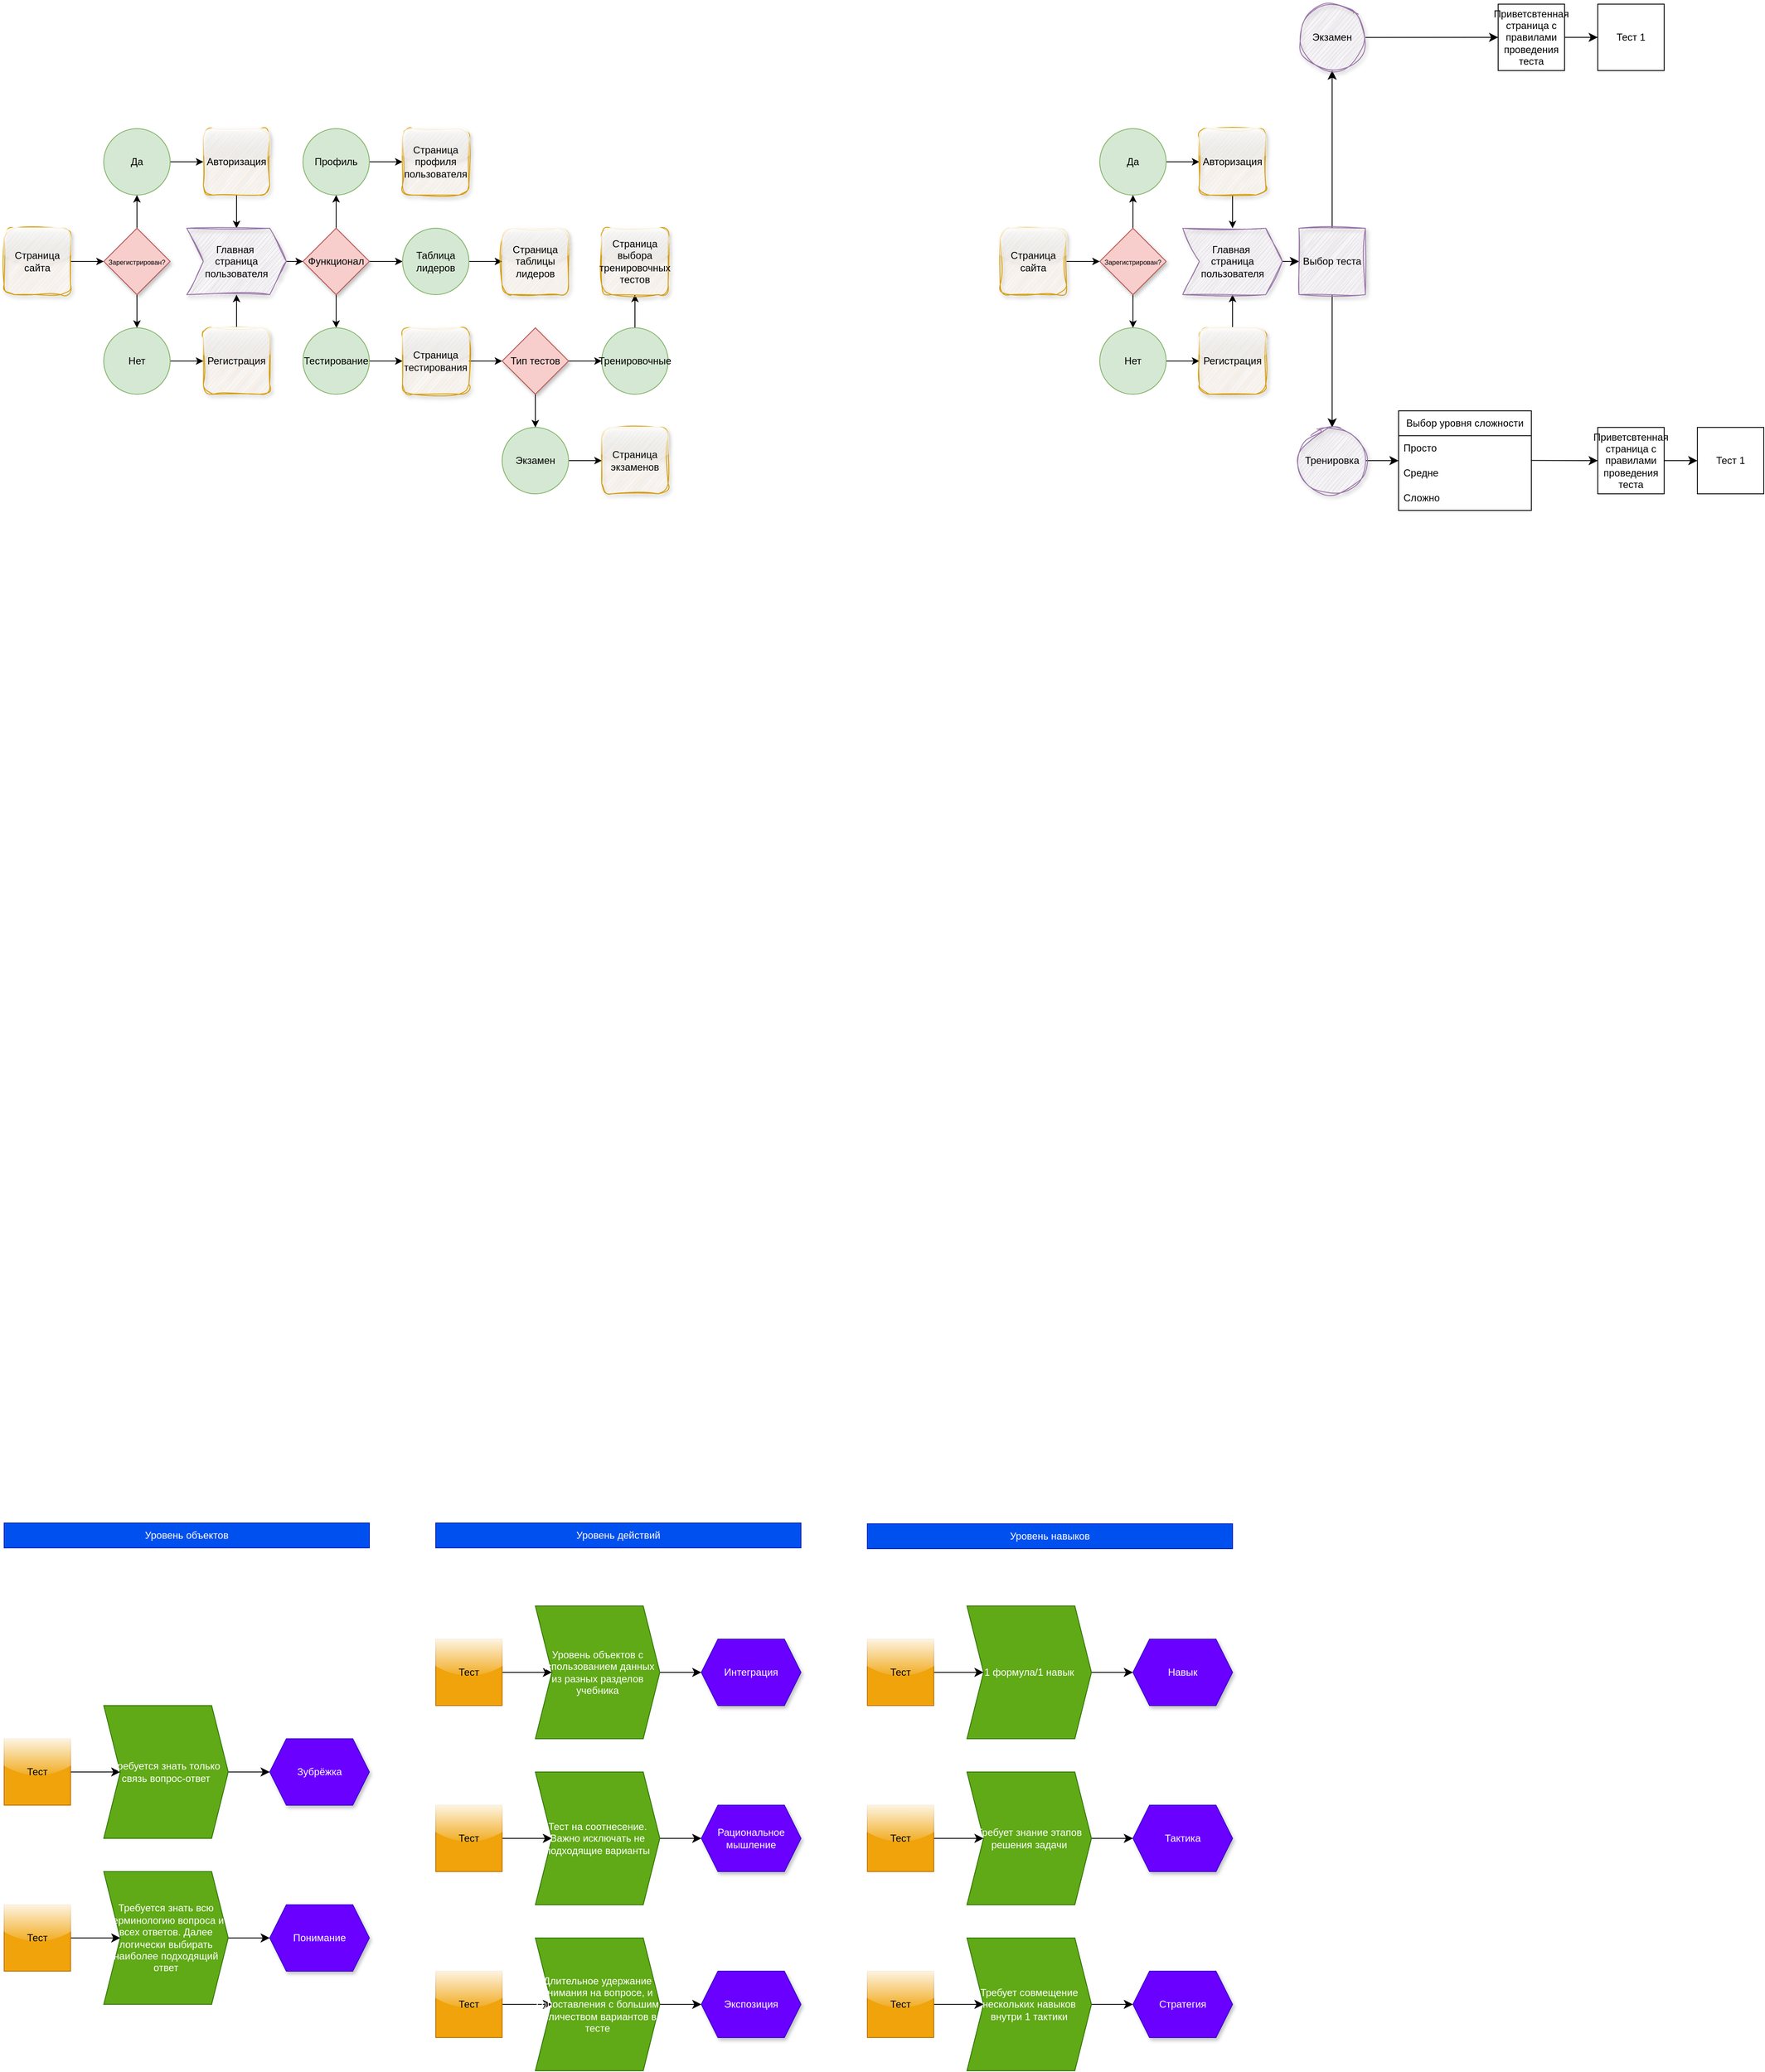 <mxfile version="26.0.10">
  <diagram name="Page-1" id="pyUK-wu1zoBjb0XIBbU0">
    <mxGraphModel dx="2330" dy="3117" grid="1" gridSize="10" guides="1" tooltips="1" connect="1" arrows="1" fold="1" page="1" pageScale="1" pageWidth="1169" pageHeight="827" math="0" shadow="0">
      <root>
        <mxCell id="0" />
        <mxCell id="1" parent="0" />
        <mxCell id="WwrMOiWACb1FL4NVmru--6" value="" style="edgeStyle=orthogonalEdgeStyle;rounded=0;orthogonalLoop=1;jettySize=auto;html=1;" parent="1" source="WwrMOiWACb1FL4NVmru--2" target="WwrMOiWACb1FL4NVmru--5" edge="1">
          <mxGeometry relative="1" as="geometry" />
        </mxCell>
        <mxCell id="WwrMOiWACb1FL4NVmru--2" value="&lt;font style=&quot;font-size: 12px;&quot;&gt;Страница сайта&lt;/font&gt;" style="rounded=1;whiteSpace=wrap;html=1;fillColor=#ffe6cc;strokeColor=#D79B00;sketch=1;curveFitting=1;jiggle=2;shadow=1;glass=1;" parent="1" vertex="1">
          <mxGeometry x="-1160" y="-1520" width="80" height="80" as="geometry" />
        </mxCell>
        <mxCell id="WwrMOiWACb1FL4NVmru--8" value="" style="edgeStyle=orthogonalEdgeStyle;rounded=0;orthogonalLoop=1;jettySize=auto;html=1;" parent="1" source="WwrMOiWACb1FL4NVmru--5" target="WwrMOiWACb1FL4NVmru--7" edge="1">
          <mxGeometry relative="1" as="geometry" />
        </mxCell>
        <mxCell id="WwrMOiWACb1FL4NVmru--10" value="" style="edgeStyle=orthogonalEdgeStyle;rounded=0;orthogonalLoop=1;jettySize=auto;html=1;" parent="1" source="WwrMOiWACb1FL4NVmru--5" target="WwrMOiWACb1FL4NVmru--9" edge="1">
          <mxGeometry relative="1" as="geometry" />
        </mxCell>
        <mxCell id="WwrMOiWACb1FL4NVmru--5" value="&lt;font style=&quot;font-size: 8px;&quot;&gt;Зарегистрирован?&lt;/font&gt;" style="rhombus;whiteSpace=wrap;html=1;fillColor=#f8cecc;strokeColor=#b85450;shadow=1;" parent="1" vertex="1">
          <mxGeometry x="-1040" y="-1520" width="80" height="80" as="geometry" />
        </mxCell>
        <mxCell id="WwrMOiWACb1FL4NVmru--12" value="" style="edgeStyle=orthogonalEdgeStyle;rounded=0;orthogonalLoop=1;jettySize=auto;html=1;" parent="1" source="WwrMOiWACb1FL4NVmru--7" target="WwrMOiWACb1FL4NVmru--11" edge="1">
          <mxGeometry relative="1" as="geometry" />
        </mxCell>
        <mxCell id="WwrMOiWACb1FL4NVmru--7" value="Да" style="ellipse;whiteSpace=wrap;html=1;fillColor=#d5e8d4;strokeColor=#82b366;shadow=0;" parent="1" vertex="1">
          <mxGeometry x="-1040" y="-1640" width="80" height="80" as="geometry" />
        </mxCell>
        <mxCell id="WwrMOiWACb1FL4NVmru--16" value="" style="edgeStyle=orthogonalEdgeStyle;rounded=0;orthogonalLoop=1;jettySize=auto;html=1;" parent="1" source="WwrMOiWACb1FL4NVmru--9" target="WwrMOiWACb1FL4NVmru--15" edge="1">
          <mxGeometry relative="1" as="geometry" />
        </mxCell>
        <mxCell id="WwrMOiWACb1FL4NVmru--9" value="Нет" style="ellipse;whiteSpace=wrap;html=1;fillColor=#d5e8d4;strokeColor=#82b366;shadow=0;" parent="1" vertex="1">
          <mxGeometry x="-1040" y="-1400" width="80" height="80" as="geometry" />
        </mxCell>
        <mxCell id="WwrMOiWACb1FL4NVmru--18" value="" style="edgeStyle=orthogonalEdgeStyle;rounded=0;orthogonalLoop=1;jettySize=auto;html=1;" parent="1" source="WwrMOiWACb1FL4NVmru--11" target="WwrMOiWACb1FL4NVmru--17" edge="1">
          <mxGeometry relative="1" as="geometry" />
        </mxCell>
        <mxCell id="WwrMOiWACb1FL4NVmru--11" value="Авторизация" style="whiteSpace=wrap;html=1;fillColor=#ffe6cc;strokeColor=#D79B00;sketch=1;curveFitting=1;jiggle=2;shadow=1;glass=1;rounded=1;" parent="1" vertex="1">
          <mxGeometry x="-920" y="-1640" width="80" height="80" as="geometry" />
        </mxCell>
        <mxCell id="WwrMOiWACb1FL4NVmru--19" value="" style="edgeStyle=orthogonalEdgeStyle;rounded=0;orthogonalLoop=1;jettySize=auto;html=1;" parent="1" source="WwrMOiWACb1FL4NVmru--15" target="WwrMOiWACb1FL4NVmru--17" edge="1">
          <mxGeometry relative="1" as="geometry" />
        </mxCell>
        <mxCell id="WwrMOiWACb1FL4NVmru--15" value="Регистрация" style="whiteSpace=wrap;html=1;fillColor=#ffe6cc;strokeColor=#D79B00;sketch=1;curveFitting=1;jiggle=2;shadow=1;glass=1;rounded=1;" parent="1" vertex="1">
          <mxGeometry x="-920" y="-1400" width="80" height="80" as="geometry" />
        </mxCell>
        <mxCell id="WwrMOiWACb1FL4NVmru--21" value="" style="edgeStyle=orthogonalEdgeStyle;rounded=0;orthogonalLoop=1;jettySize=auto;html=1;" parent="1" source="WwrMOiWACb1FL4NVmru--17" target="WwrMOiWACb1FL4NVmru--20" edge="1">
          <mxGeometry relative="1" as="geometry" />
        </mxCell>
        <mxCell id="WwrMOiWACb1FL4NVmru--17" value="Главная&amp;nbsp;&lt;div&gt;страница пользователя&lt;/div&gt;" style="shape=step;perimeter=stepPerimeter;whiteSpace=wrap;html=1;fixedSize=1;fillColor=#e1d5e7;strokeColor=#9673a6;sketch=1;curveFitting=1;jiggle=2;shadow=1;rounded=0;" parent="1" vertex="1">
          <mxGeometry x="-940" y="-1520" width="120" height="80" as="geometry" />
        </mxCell>
        <mxCell id="WwrMOiWACb1FL4NVmru--23" value="" style="edgeStyle=orthogonalEdgeStyle;rounded=0;orthogonalLoop=1;jettySize=auto;html=1;" parent="1" source="WwrMOiWACb1FL4NVmru--20" target="WwrMOiWACb1FL4NVmru--22" edge="1">
          <mxGeometry relative="1" as="geometry" />
        </mxCell>
        <mxCell id="WwrMOiWACb1FL4NVmru--25" value="" style="edgeStyle=orthogonalEdgeStyle;rounded=0;orthogonalLoop=1;jettySize=auto;html=1;" parent="1" source="WwrMOiWACb1FL4NVmru--20" target="WwrMOiWACb1FL4NVmru--24" edge="1">
          <mxGeometry relative="1" as="geometry" />
        </mxCell>
        <mxCell id="WwrMOiWACb1FL4NVmru--27" value="" style="edgeStyle=orthogonalEdgeStyle;rounded=0;orthogonalLoop=1;jettySize=auto;html=1;" parent="1" source="WwrMOiWACb1FL4NVmru--20" target="WwrMOiWACb1FL4NVmru--26" edge="1">
          <mxGeometry relative="1" as="geometry" />
        </mxCell>
        <mxCell id="WwrMOiWACb1FL4NVmru--20" value="Функционал" style="rhombus;whiteSpace=wrap;html=1;fillColor=#f8cecc;strokeColor=#b85450;shadow=1;" parent="1" vertex="1">
          <mxGeometry x="-800" y="-1520" width="80" height="80" as="geometry" />
        </mxCell>
        <mxCell id="WwrMOiWACb1FL4NVmru--29" value="" style="edgeStyle=orthogonalEdgeStyle;rounded=0;orthogonalLoop=1;jettySize=auto;html=1;" parent="1" source="WwrMOiWACb1FL4NVmru--22" target="WwrMOiWACb1FL4NVmru--28" edge="1">
          <mxGeometry relative="1" as="geometry" />
        </mxCell>
        <mxCell id="WwrMOiWACb1FL4NVmru--22" value="Профиль" style="ellipse;whiteSpace=wrap;html=1;fillColor=#d5e8d4;strokeColor=#82b366;shadow=0;" parent="1" vertex="1">
          <mxGeometry x="-800" y="-1640" width="80" height="80" as="geometry" />
        </mxCell>
        <mxCell id="WwrMOiWACb1FL4NVmru--31" value="" style="edgeStyle=orthogonalEdgeStyle;rounded=0;orthogonalLoop=1;jettySize=auto;html=1;" parent="1" source="WwrMOiWACb1FL4NVmru--24" target="WwrMOiWACb1FL4NVmru--30" edge="1">
          <mxGeometry relative="1" as="geometry" />
        </mxCell>
        <mxCell id="WwrMOiWACb1FL4NVmru--24" value="Таблица лидеров" style="ellipse;whiteSpace=wrap;html=1;fillColor=#d5e8d4;strokeColor=#82b366;shadow=0;" parent="1" vertex="1">
          <mxGeometry x="-680" y="-1520" width="80" height="80" as="geometry" />
        </mxCell>
        <mxCell id="WwrMOiWACb1FL4NVmru--35" value="" style="edgeStyle=orthogonalEdgeStyle;rounded=0;orthogonalLoop=1;jettySize=auto;html=1;" parent="1" source="WwrMOiWACb1FL4NVmru--26" target="WwrMOiWACb1FL4NVmru--34" edge="1">
          <mxGeometry relative="1" as="geometry" />
        </mxCell>
        <mxCell id="WwrMOiWACb1FL4NVmru--26" value="Тестирование" style="ellipse;whiteSpace=wrap;html=1;fillColor=#d5e8d4;strokeColor=#82b366;shadow=0;" parent="1" vertex="1">
          <mxGeometry x="-800" y="-1400" width="80" height="80" as="geometry" />
        </mxCell>
        <mxCell id="WwrMOiWACb1FL4NVmru--28" value="Страница профиля пользователя" style="whiteSpace=wrap;html=1;fillColor=#ffe6cc;strokeColor=#D79B00;sketch=1;curveFitting=1;jiggle=2;shadow=1;glass=1;rounded=1;" parent="1" vertex="1">
          <mxGeometry x="-680" y="-1640" width="80" height="80" as="geometry" />
        </mxCell>
        <mxCell id="WwrMOiWACb1FL4NVmru--30" value="Страница таблицы лидеров" style="whiteSpace=wrap;html=1;fillColor=#ffe6cc;strokeColor=#D79B00;sketch=1;curveFitting=1;jiggle=2;shadow=1;glass=1;rounded=1;" parent="1" vertex="1">
          <mxGeometry x="-560" y="-1520" width="80" height="80" as="geometry" />
        </mxCell>
        <mxCell id="WwrMOiWACb1FL4NVmru--37" value="" style="edgeStyle=orthogonalEdgeStyle;rounded=0;orthogonalLoop=1;jettySize=auto;html=1;" parent="1" source="WwrMOiWACb1FL4NVmru--34" target="WwrMOiWACb1FL4NVmru--36" edge="1">
          <mxGeometry relative="1" as="geometry" />
        </mxCell>
        <mxCell id="WwrMOiWACb1FL4NVmru--34" value="Страница тестирования" style="whiteSpace=wrap;html=1;fillColor=#ffe6cc;strokeColor=#D79B00;sketch=1;curveFitting=1;jiggle=2;shadow=1;glass=1;rounded=1;" parent="1" vertex="1">
          <mxGeometry x="-680" y="-1400" width="80" height="80" as="geometry" />
        </mxCell>
        <mxCell id="WwrMOiWACb1FL4NVmru--39" value="" style="edgeStyle=orthogonalEdgeStyle;rounded=0;orthogonalLoop=1;jettySize=auto;html=1;" parent="1" source="WwrMOiWACb1FL4NVmru--36" target="WwrMOiWACb1FL4NVmru--38" edge="1">
          <mxGeometry relative="1" as="geometry" />
        </mxCell>
        <mxCell id="WwrMOiWACb1FL4NVmru--44" value="" style="edgeStyle=orthogonalEdgeStyle;rounded=0;orthogonalLoop=1;jettySize=auto;html=1;" parent="1" source="WwrMOiWACb1FL4NVmru--36" target="WwrMOiWACb1FL4NVmru--43" edge="1">
          <mxGeometry relative="1" as="geometry" />
        </mxCell>
        <mxCell id="WwrMOiWACb1FL4NVmru--36" value="&lt;font style=&quot;font-size: 12px;&quot;&gt;Тип тестов&lt;/font&gt;" style="rhombus;whiteSpace=wrap;html=1;fillColor=#f8cecc;strokeColor=#b85450;shadow=1;" parent="1" vertex="1">
          <mxGeometry x="-560" y="-1400" width="80" height="80" as="geometry" />
        </mxCell>
        <mxCell id="WwrMOiWACb1FL4NVmru--41" value="" style="edgeStyle=orthogonalEdgeStyle;rounded=0;orthogonalLoop=1;jettySize=auto;html=1;" parent="1" source="WwrMOiWACb1FL4NVmru--38" target="WwrMOiWACb1FL4NVmru--40" edge="1">
          <mxGeometry relative="1" as="geometry" />
        </mxCell>
        <mxCell id="WwrMOiWACb1FL4NVmru--38" value="Тренировочные" style="ellipse;whiteSpace=wrap;html=1;fillColor=#d5e8d4;strokeColor=#82b366;shadow=0;" parent="1" vertex="1">
          <mxGeometry x="-440" y="-1400" width="80" height="80" as="geometry" />
        </mxCell>
        <mxCell id="WwrMOiWACb1FL4NVmru--40" value="Страница выбора тренировочных тестов" style="whiteSpace=wrap;html=1;fillColor=#ffe6cc;strokeColor=#D79B00;sketch=1;curveFitting=1;jiggle=2;shadow=1;glass=1;rounded=1;" parent="1" vertex="1">
          <mxGeometry x="-440" y="-1520" width="80" height="80" as="geometry" />
        </mxCell>
        <mxCell id="WwrMOiWACb1FL4NVmru--46" value="" style="edgeStyle=orthogonalEdgeStyle;rounded=0;orthogonalLoop=1;jettySize=auto;html=1;" parent="1" source="WwrMOiWACb1FL4NVmru--43" target="WwrMOiWACb1FL4NVmru--45" edge="1">
          <mxGeometry relative="1" as="geometry" />
        </mxCell>
        <mxCell id="WwrMOiWACb1FL4NVmru--43" value="Экзамен" style="ellipse;whiteSpace=wrap;html=1;fillColor=#d5e8d4;strokeColor=#82b366;shadow=0;" parent="1" vertex="1">
          <mxGeometry x="-560" y="-1280" width="80" height="80" as="geometry" />
        </mxCell>
        <mxCell id="WwrMOiWACb1FL4NVmru--45" value="Страница экзаменов" style="whiteSpace=wrap;html=1;fillColor=#ffe6cc;strokeColor=#D79B00;sketch=1;curveFitting=1;jiggle=2;shadow=1;glass=1;rounded=1;" parent="1" vertex="1">
          <mxGeometry x="-440" y="-1280" width="80" height="80" as="geometry" />
        </mxCell>
        <mxCell id="ICKxV7qzjm9D82cvIUiI-3" value="" style="edgeStyle=none;curved=1;rounded=0;orthogonalLoop=1;jettySize=auto;html=1;fontSize=12;startSize=8;endSize=8;" edge="1" parent="1" source="ICKxV7qzjm9D82cvIUiI-1" target="ICKxV7qzjm9D82cvIUiI-2">
          <mxGeometry relative="1" as="geometry" />
        </mxCell>
        <mxCell id="ICKxV7qzjm9D82cvIUiI-1" value="Тест" style="whiteSpace=wrap;html=1;aspect=fixed;fillColor=#f0a30a;fontColor=#000000;strokeColor=#BD7000;glass=1;" vertex="1" parent="1">
          <mxGeometry x="-1160" y="300" width="80" height="80" as="geometry" />
        </mxCell>
        <mxCell id="ICKxV7qzjm9D82cvIUiI-5" value="" style="edgeStyle=none;curved=1;rounded=0;orthogonalLoop=1;jettySize=auto;html=1;fontSize=12;startSize=8;endSize=8;" edge="1" parent="1" source="ICKxV7qzjm9D82cvIUiI-2" target="ICKxV7qzjm9D82cvIUiI-4">
          <mxGeometry relative="1" as="geometry" />
        </mxCell>
        <mxCell id="ICKxV7qzjm9D82cvIUiI-2" value="Требуется знать только связь вопрос-ответ" style="shape=step;perimeter=stepPerimeter;whiteSpace=wrap;html=1;fixedSize=1;fillColor=#60a917;fontColor=#ffffff;strokeColor=#2D7600;" vertex="1" parent="1">
          <mxGeometry x="-1040" y="260" width="150" height="160" as="geometry" />
        </mxCell>
        <mxCell id="ICKxV7qzjm9D82cvIUiI-4" value="Зубрёжка" style="shape=hexagon;perimeter=hexagonPerimeter2;whiteSpace=wrap;html=1;fixedSize=1;fillColor=#6a00ff;fontColor=#ffffff;strokeColor=#3700CC;shadow=1;" vertex="1" parent="1">
          <mxGeometry x="-840" y="300" width="120" height="80" as="geometry" />
        </mxCell>
        <mxCell id="ICKxV7qzjm9D82cvIUiI-6" value="" style="edgeStyle=none;curved=1;rounded=0;orthogonalLoop=1;jettySize=auto;html=1;fontSize=12;startSize=8;endSize=8;" edge="1" parent="1" source="ICKxV7qzjm9D82cvIUiI-7" target="ICKxV7qzjm9D82cvIUiI-9">
          <mxGeometry relative="1" as="geometry" />
        </mxCell>
        <mxCell id="ICKxV7qzjm9D82cvIUiI-7" value="Тест" style="whiteSpace=wrap;html=1;aspect=fixed;fillColor=#f0a30a;fontColor=#000000;strokeColor=#BD7000;glass=1;" vertex="1" parent="1">
          <mxGeometry x="-1160" y="500" width="80" height="80" as="geometry" />
        </mxCell>
        <mxCell id="ICKxV7qzjm9D82cvIUiI-8" value="" style="edgeStyle=none;curved=1;rounded=0;orthogonalLoop=1;jettySize=auto;html=1;fontSize=12;startSize=8;endSize=8;" edge="1" parent="1" source="ICKxV7qzjm9D82cvIUiI-9" target="ICKxV7qzjm9D82cvIUiI-10">
          <mxGeometry relative="1" as="geometry" />
        </mxCell>
        <mxCell id="ICKxV7qzjm9D82cvIUiI-9" value="Требуется знать всю терминологию вопроса и всех ответов. Далее логически выбирать наиболее подходящий ответ" style="shape=step;perimeter=stepPerimeter;whiteSpace=wrap;html=1;fixedSize=1;fillColor=#60a917;fontColor=#ffffff;strokeColor=#2D7600;" vertex="1" parent="1">
          <mxGeometry x="-1040" y="460" width="150" height="160" as="geometry" />
        </mxCell>
        <mxCell id="ICKxV7qzjm9D82cvIUiI-10" value="Понимание" style="shape=hexagon;perimeter=hexagonPerimeter2;whiteSpace=wrap;html=1;fixedSize=1;fillColor=#6a00ff;fontColor=#ffffff;strokeColor=#3700CC;shadow=1;" vertex="1" parent="1">
          <mxGeometry x="-840" y="500" width="120" height="80" as="geometry" />
        </mxCell>
        <mxCell id="ICKxV7qzjm9D82cvIUiI-11" value="" style="edgeStyle=none;curved=1;rounded=0;orthogonalLoop=1;jettySize=auto;html=1;fontSize=12;startSize=8;endSize=8;" edge="1" parent="1" source="ICKxV7qzjm9D82cvIUiI-12" target="ICKxV7qzjm9D82cvIUiI-14">
          <mxGeometry relative="1" as="geometry" />
        </mxCell>
        <mxCell id="ICKxV7qzjm9D82cvIUiI-12" value="Тест" style="whiteSpace=wrap;html=1;aspect=fixed;fillColor=#f0a30a;fontColor=#000000;strokeColor=#BD7000;glass=1;" vertex="1" parent="1">
          <mxGeometry x="-640" y="180" width="80" height="80" as="geometry" />
        </mxCell>
        <mxCell id="ICKxV7qzjm9D82cvIUiI-13" value="" style="edgeStyle=none;curved=1;rounded=0;orthogonalLoop=1;jettySize=auto;html=1;fontSize=12;startSize=8;endSize=8;" edge="1" parent="1" source="ICKxV7qzjm9D82cvIUiI-14" target="ICKxV7qzjm9D82cvIUiI-15">
          <mxGeometry relative="1" as="geometry" />
        </mxCell>
        <mxCell id="ICKxV7qzjm9D82cvIUiI-14" value="Уровень объектов с использованием данных из разных разделов учебника" style="shape=step;perimeter=stepPerimeter;whiteSpace=wrap;html=1;fixedSize=1;fillColor=#60a917;fontColor=#ffffff;strokeColor=#2D7600;" vertex="1" parent="1">
          <mxGeometry x="-520" y="140" width="150" height="160" as="geometry" />
        </mxCell>
        <mxCell id="ICKxV7qzjm9D82cvIUiI-15" value="Интеграция" style="shape=hexagon;perimeter=hexagonPerimeter2;whiteSpace=wrap;html=1;fixedSize=1;fillColor=#6a00ff;fontColor=#ffffff;strokeColor=#3700CC;shadow=1;" vertex="1" parent="1">
          <mxGeometry x="-320" y="180" width="120" height="80" as="geometry" />
        </mxCell>
        <mxCell id="ICKxV7qzjm9D82cvIUiI-16" value="" style="edgeStyle=none;curved=1;rounded=0;orthogonalLoop=1;jettySize=auto;html=1;fontSize=12;startSize=8;endSize=8;" edge="1" parent="1" source="ICKxV7qzjm9D82cvIUiI-17" target="ICKxV7qzjm9D82cvIUiI-19">
          <mxGeometry relative="1" as="geometry" />
        </mxCell>
        <mxCell id="ICKxV7qzjm9D82cvIUiI-17" value="Тест" style="whiteSpace=wrap;html=1;aspect=fixed;fillColor=#f0a30a;fontColor=#000000;strokeColor=#BD7000;glass=1;" vertex="1" parent="1">
          <mxGeometry x="-640" y="380" width="80" height="80" as="geometry" />
        </mxCell>
        <mxCell id="ICKxV7qzjm9D82cvIUiI-18" value="" style="edgeStyle=none;curved=1;rounded=0;orthogonalLoop=1;jettySize=auto;html=1;fontSize=12;startSize=8;endSize=8;" edge="1" parent="1" source="ICKxV7qzjm9D82cvIUiI-19" target="ICKxV7qzjm9D82cvIUiI-20">
          <mxGeometry relative="1" as="geometry" />
        </mxCell>
        <mxCell id="ICKxV7qzjm9D82cvIUiI-19" value="Тест на соотнесение. Важно исключать не подходящие варианты" style="shape=step;perimeter=stepPerimeter;whiteSpace=wrap;html=1;fixedSize=1;fillColor=#60a917;fontColor=#ffffff;strokeColor=#2D7600;" vertex="1" parent="1">
          <mxGeometry x="-520" y="340" width="150" height="160" as="geometry" />
        </mxCell>
        <mxCell id="ICKxV7qzjm9D82cvIUiI-20" value="Рациональное мышление" style="shape=hexagon;perimeter=hexagonPerimeter2;whiteSpace=wrap;html=1;fixedSize=1;fillColor=#6a00ff;fontColor=#ffffff;strokeColor=#3700CC;shadow=1;" vertex="1" parent="1">
          <mxGeometry x="-320" y="380" width="120" height="80" as="geometry" />
        </mxCell>
        <mxCell id="ICKxV7qzjm9D82cvIUiI-21" value="" style="edgeStyle=none;curved=1;rounded=0;orthogonalLoop=1;jettySize=auto;html=1;fontSize=12;startSize=8;endSize=8;" edge="1" parent="1" source="ICKxV7qzjm9D82cvIUiI-22" target="ICKxV7qzjm9D82cvIUiI-24">
          <mxGeometry relative="1" as="geometry" />
        </mxCell>
        <mxCell id="ICKxV7qzjm9D82cvIUiI-22" value="Тест" style="whiteSpace=wrap;html=1;aspect=fixed;fillColor=#f0a30a;fontColor=#000000;strokeColor=#BD7000;glass=1;" vertex="1" parent="1">
          <mxGeometry x="-640" y="580" width="80" height="80" as="geometry" />
        </mxCell>
        <mxCell id="ICKxV7qzjm9D82cvIUiI-23" value="" style="edgeStyle=none;curved=1;rounded=0;orthogonalLoop=1;jettySize=auto;html=1;fontSize=12;startSize=8;endSize=8;" edge="1" parent="1" source="ICKxV7qzjm9D82cvIUiI-24" target="ICKxV7qzjm9D82cvIUiI-25">
          <mxGeometry relative="1" as="geometry" />
        </mxCell>
        <mxCell id="ICKxV7qzjm9D82cvIUiI-24" value="Длительное удержание внимания на вопросе, и сопоставления с большим количеством вариантов в тесте" style="shape=step;perimeter=stepPerimeter;whiteSpace=wrap;html=1;fixedSize=1;fillColor=#60a917;fontColor=#ffffff;strokeColor=#2D7600;" vertex="1" parent="1">
          <mxGeometry x="-520" y="540" width="150" height="160" as="geometry" />
        </mxCell>
        <mxCell id="ICKxV7qzjm9D82cvIUiI-25" value="Экспозиция" style="shape=hexagon;perimeter=hexagonPerimeter2;whiteSpace=wrap;html=1;fixedSize=1;fillColor=#6a00ff;fontColor=#ffffff;strokeColor=#3700CC;shadow=1;" vertex="1" parent="1">
          <mxGeometry x="-320" y="580" width="120" height="80" as="geometry" />
        </mxCell>
        <mxCell id="ICKxV7qzjm9D82cvIUiI-26" value="" style="edgeStyle=none;curved=1;rounded=0;orthogonalLoop=1;jettySize=auto;html=1;fontSize=12;startSize=8;endSize=8;" edge="1" parent="1" source="ICKxV7qzjm9D82cvIUiI-27" target="ICKxV7qzjm9D82cvIUiI-29">
          <mxGeometry relative="1" as="geometry" />
        </mxCell>
        <mxCell id="ICKxV7qzjm9D82cvIUiI-27" value="Тест" style="whiteSpace=wrap;html=1;aspect=fixed;fillColor=#f0a30a;fontColor=#000000;strokeColor=#BD7000;glass=1;" vertex="1" parent="1">
          <mxGeometry x="-120" y="180" width="80" height="80" as="geometry" />
        </mxCell>
        <mxCell id="ICKxV7qzjm9D82cvIUiI-28" value="" style="edgeStyle=none;curved=1;rounded=0;orthogonalLoop=1;jettySize=auto;html=1;fontSize=12;startSize=8;endSize=8;" edge="1" parent="1" source="ICKxV7qzjm9D82cvIUiI-29" target="ICKxV7qzjm9D82cvIUiI-30">
          <mxGeometry relative="1" as="geometry" />
        </mxCell>
        <mxCell id="ICKxV7qzjm9D82cvIUiI-29" value="1 формула/1 навык" style="shape=step;perimeter=stepPerimeter;whiteSpace=wrap;html=1;fixedSize=1;fillColor=#60a917;fontColor=#ffffff;strokeColor=#2D7600;" vertex="1" parent="1">
          <mxGeometry y="140" width="150" height="160" as="geometry" />
        </mxCell>
        <mxCell id="ICKxV7qzjm9D82cvIUiI-30" value="Навык" style="shape=hexagon;perimeter=hexagonPerimeter2;whiteSpace=wrap;html=1;fixedSize=1;fillColor=#6a00ff;fontColor=#ffffff;strokeColor=#3700CC;shadow=1;" vertex="1" parent="1">
          <mxGeometry x="200" y="180" width="120" height="80" as="geometry" />
        </mxCell>
        <mxCell id="ICKxV7qzjm9D82cvIUiI-31" value="" style="edgeStyle=none;curved=1;rounded=0;orthogonalLoop=1;jettySize=auto;html=1;fontSize=12;startSize=8;endSize=8;" edge="1" parent="1" source="ICKxV7qzjm9D82cvIUiI-32" target="ICKxV7qzjm9D82cvIUiI-34">
          <mxGeometry relative="1" as="geometry" />
        </mxCell>
        <mxCell id="ICKxV7qzjm9D82cvIUiI-32" value="Тест" style="whiteSpace=wrap;html=1;aspect=fixed;fillColor=#f0a30a;fontColor=#000000;strokeColor=#BD7000;glass=1;" vertex="1" parent="1">
          <mxGeometry x="-120" y="380" width="80" height="80" as="geometry" />
        </mxCell>
        <mxCell id="ICKxV7qzjm9D82cvIUiI-33" value="" style="edgeStyle=none;curved=1;rounded=0;orthogonalLoop=1;jettySize=auto;html=1;fontSize=12;startSize=8;endSize=8;" edge="1" parent="1" source="ICKxV7qzjm9D82cvIUiI-34" target="ICKxV7qzjm9D82cvIUiI-35">
          <mxGeometry relative="1" as="geometry" />
        </mxCell>
        <mxCell id="ICKxV7qzjm9D82cvIUiI-34" value="Требует знание этапов решения задачи" style="shape=step;perimeter=stepPerimeter;whiteSpace=wrap;html=1;fixedSize=1;fillColor=#60a917;fontColor=#ffffff;strokeColor=#2D7600;" vertex="1" parent="1">
          <mxGeometry y="340" width="150" height="160" as="geometry" />
        </mxCell>
        <mxCell id="ICKxV7qzjm9D82cvIUiI-35" value="Тактика" style="shape=hexagon;perimeter=hexagonPerimeter2;whiteSpace=wrap;html=1;fixedSize=1;fillColor=#6a00ff;fontColor=#ffffff;strokeColor=#3700CC;shadow=1;" vertex="1" parent="1">
          <mxGeometry x="200" y="380" width="120" height="80" as="geometry" />
        </mxCell>
        <mxCell id="ICKxV7qzjm9D82cvIUiI-36" value="" style="edgeStyle=none;curved=1;rounded=0;orthogonalLoop=1;jettySize=auto;html=1;fontSize=12;startSize=8;endSize=8;" edge="1" parent="1" source="ICKxV7qzjm9D82cvIUiI-37" target="ICKxV7qzjm9D82cvIUiI-39">
          <mxGeometry relative="1" as="geometry" />
        </mxCell>
        <mxCell id="ICKxV7qzjm9D82cvIUiI-37" value="Тест" style="whiteSpace=wrap;html=1;aspect=fixed;fillColor=#f0a30a;fontColor=#000000;strokeColor=#BD7000;glass=1;" vertex="1" parent="1">
          <mxGeometry x="-120" y="580" width="80" height="80" as="geometry" />
        </mxCell>
        <mxCell id="ICKxV7qzjm9D82cvIUiI-38" value="" style="edgeStyle=none;curved=1;rounded=0;orthogonalLoop=1;jettySize=auto;html=1;fontSize=12;startSize=8;endSize=8;" edge="1" parent="1" source="ICKxV7qzjm9D82cvIUiI-39" target="ICKxV7qzjm9D82cvIUiI-40">
          <mxGeometry relative="1" as="geometry" />
        </mxCell>
        <mxCell id="ICKxV7qzjm9D82cvIUiI-39" value="Требует совмещение нескольких навыков внутри 1 тактики" style="shape=step;perimeter=stepPerimeter;whiteSpace=wrap;html=1;fixedSize=1;fillColor=#60a917;fontColor=#ffffff;strokeColor=#2D7600;" vertex="1" parent="1">
          <mxGeometry y="540" width="150" height="160" as="geometry" />
        </mxCell>
        <mxCell id="ICKxV7qzjm9D82cvIUiI-40" value="Стратегия" style="shape=hexagon;perimeter=hexagonPerimeter2;whiteSpace=wrap;html=1;fixedSize=1;fillColor=#6a00ff;fontColor=#ffffff;strokeColor=#3700CC;shadow=1;" vertex="1" parent="1">
          <mxGeometry x="200" y="580" width="120" height="80" as="geometry" />
        </mxCell>
        <mxCell id="ICKxV7qzjm9D82cvIUiI-41" value="Уровень объектов" style="rounded=0;whiteSpace=wrap;html=1;fillColor=#0050ef;fontColor=#ffffff;strokeColor=#001DBC;" vertex="1" parent="1">
          <mxGeometry x="-1160" y="40" width="440" height="30" as="geometry" />
        </mxCell>
        <mxCell id="ICKxV7qzjm9D82cvIUiI-42" value="Уровень действий" style="rounded=0;whiteSpace=wrap;html=1;fillColor=#0050ef;fontColor=#ffffff;strokeColor=#001DBC;" vertex="1" parent="1">
          <mxGeometry x="-640" y="40" width="440" height="30" as="geometry" />
        </mxCell>
        <mxCell id="ICKxV7qzjm9D82cvIUiI-43" value="Уровень навыков" style="rounded=0;whiteSpace=wrap;html=1;fillColor=#0050ef;fontColor=#ffffff;strokeColor=#001DBC;" vertex="1" parent="1">
          <mxGeometry x="-120" y="41" width="440" height="30" as="geometry" />
        </mxCell>
        <mxCell id="ICKxV7qzjm9D82cvIUiI-57" value="" style="edgeStyle=orthogonalEdgeStyle;rounded=0;orthogonalLoop=1;jettySize=auto;html=1;" edge="1" parent="1" source="ICKxV7qzjm9D82cvIUiI-58" target="ICKxV7qzjm9D82cvIUiI-61">
          <mxGeometry relative="1" as="geometry" />
        </mxCell>
        <mxCell id="ICKxV7qzjm9D82cvIUiI-58" value="&lt;font style=&quot;font-size: 12px;&quot;&gt;Страница сайта&lt;/font&gt;" style="rounded=1;whiteSpace=wrap;html=1;fillColor=#ffe6cc;strokeColor=#D79B00;sketch=1;curveFitting=1;jiggle=2;shadow=1;glass=1;" vertex="1" parent="1">
          <mxGeometry x="40" y="-1520" width="80" height="80" as="geometry" />
        </mxCell>
        <mxCell id="ICKxV7qzjm9D82cvIUiI-59" value="" style="edgeStyle=orthogonalEdgeStyle;rounded=0;orthogonalLoop=1;jettySize=auto;html=1;" edge="1" parent="1" source="ICKxV7qzjm9D82cvIUiI-61" target="ICKxV7qzjm9D82cvIUiI-63">
          <mxGeometry relative="1" as="geometry" />
        </mxCell>
        <mxCell id="ICKxV7qzjm9D82cvIUiI-60" value="" style="edgeStyle=orthogonalEdgeStyle;rounded=0;orthogonalLoop=1;jettySize=auto;html=1;" edge="1" parent="1" source="ICKxV7qzjm9D82cvIUiI-61" target="ICKxV7qzjm9D82cvIUiI-65">
          <mxGeometry relative="1" as="geometry" />
        </mxCell>
        <mxCell id="ICKxV7qzjm9D82cvIUiI-61" value="&lt;font style=&quot;font-size: 8px;&quot;&gt;Зарегистрирован?&lt;/font&gt;" style="rhombus;whiteSpace=wrap;html=1;fillColor=#f8cecc;strokeColor=#b85450;shadow=1;" vertex="1" parent="1">
          <mxGeometry x="160" y="-1520" width="80" height="80" as="geometry" />
        </mxCell>
        <mxCell id="ICKxV7qzjm9D82cvIUiI-62" value="" style="edgeStyle=orthogonalEdgeStyle;rounded=0;orthogonalLoop=1;jettySize=auto;html=1;" edge="1" parent="1" source="ICKxV7qzjm9D82cvIUiI-63" target="ICKxV7qzjm9D82cvIUiI-67">
          <mxGeometry relative="1" as="geometry" />
        </mxCell>
        <mxCell id="ICKxV7qzjm9D82cvIUiI-63" value="Да" style="ellipse;whiteSpace=wrap;html=1;fillColor=#d5e8d4;strokeColor=#82b366;shadow=0;" vertex="1" parent="1">
          <mxGeometry x="160" y="-1640" width="80" height="80" as="geometry" />
        </mxCell>
        <mxCell id="ICKxV7qzjm9D82cvIUiI-64" value="" style="edgeStyle=orthogonalEdgeStyle;rounded=0;orthogonalLoop=1;jettySize=auto;html=1;" edge="1" parent="1" source="ICKxV7qzjm9D82cvIUiI-65" target="ICKxV7qzjm9D82cvIUiI-69">
          <mxGeometry relative="1" as="geometry" />
        </mxCell>
        <mxCell id="ICKxV7qzjm9D82cvIUiI-65" value="Нет" style="ellipse;whiteSpace=wrap;html=1;fillColor=#d5e8d4;strokeColor=#82b366;shadow=0;" vertex="1" parent="1">
          <mxGeometry x="160" y="-1400" width="80" height="80" as="geometry" />
        </mxCell>
        <mxCell id="ICKxV7qzjm9D82cvIUiI-66" value="" style="edgeStyle=orthogonalEdgeStyle;rounded=0;orthogonalLoop=1;jettySize=auto;html=1;" edge="1" parent="1" source="ICKxV7qzjm9D82cvIUiI-67" target="ICKxV7qzjm9D82cvIUiI-71">
          <mxGeometry relative="1" as="geometry" />
        </mxCell>
        <mxCell id="ICKxV7qzjm9D82cvIUiI-67" value="Авторизация" style="whiteSpace=wrap;html=1;fillColor=#ffe6cc;strokeColor=#D79B00;sketch=1;curveFitting=1;jiggle=2;shadow=1;glass=1;rounded=1;" vertex="1" parent="1">
          <mxGeometry x="280" y="-1640" width="80" height="80" as="geometry" />
        </mxCell>
        <mxCell id="ICKxV7qzjm9D82cvIUiI-68" value="" style="edgeStyle=orthogonalEdgeStyle;rounded=0;orthogonalLoop=1;jettySize=auto;html=1;" edge="1" parent="1" source="ICKxV7qzjm9D82cvIUiI-69" target="ICKxV7qzjm9D82cvIUiI-71">
          <mxGeometry relative="1" as="geometry" />
        </mxCell>
        <mxCell id="ICKxV7qzjm9D82cvIUiI-69" value="Регистрация" style="whiteSpace=wrap;html=1;fillColor=#ffe6cc;strokeColor=#D79B00;sketch=1;curveFitting=1;jiggle=2;shadow=1;glass=1;rounded=1;" vertex="1" parent="1">
          <mxGeometry x="280" y="-1400" width="80" height="80" as="geometry" />
        </mxCell>
        <mxCell id="ICKxV7qzjm9D82cvIUiI-70" value="" style="edgeStyle=orthogonalEdgeStyle;rounded=0;orthogonalLoop=1;jettySize=auto;html=1;" edge="1" parent="1" source="ICKxV7qzjm9D82cvIUiI-71">
          <mxGeometry relative="1" as="geometry">
            <mxPoint x="400" y="-1480" as="targetPoint" />
          </mxGeometry>
        </mxCell>
        <mxCell id="ICKxV7qzjm9D82cvIUiI-73" value="" style="edgeStyle=none;curved=1;rounded=0;orthogonalLoop=1;jettySize=auto;html=1;fontSize=12;startSize=8;endSize=8;" edge="1" parent="1" source="ICKxV7qzjm9D82cvIUiI-71" target="ICKxV7qzjm9D82cvIUiI-72">
          <mxGeometry relative="1" as="geometry" />
        </mxCell>
        <mxCell id="ICKxV7qzjm9D82cvIUiI-71" value="Главная&amp;nbsp;&lt;div&gt;страница пользователя&lt;/div&gt;" style="shape=step;perimeter=stepPerimeter;whiteSpace=wrap;html=1;fixedSize=1;fillColor=#e1d5e7;strokeColor=#9673a6;sketch=1;curveFitting=1;jiggle=2;shadow=1;rounded=0;" vertex="1" parent="1">
          <mxGeometry x="260" y="-1520" width="120" height="80" as="geometry" />
        </mxCell>
        <mxCell id="ICKxV7qzjm9D82cvIUiI-75" value="" style="edgeStyle=none;curved=1;rounded=0;orthogonalLoop=1;jettySize=auto;html=1;fontSize=12;startSize=8;endSize=8;" edge="1" parent="1" source="ICKxV7qzjm9D82cvIUiI-72" target="ICKxV7qzjm9D82cvIUiI-74">
          <mxGeometry relative="1" as="geometry" />
        </mxCell>
        <mxCell id="ICKxV7qzjm9D82cvIUiI-77" value="" style="edgeStyle=none;curved=1;rounded=0;orthogonalLoop=1;jettySize=auto;html=1;fontSize=12;startSize=8;endSize=8;" edge="1" parent="1" source="ICKxV7qzjm9D82cvIUiI-72" target="ICKxV7qzjm9D82cvIUiI-76">
          <mxGeometry relative="1" as="geometry" />
        </mxCell>
        <mxCell id="ICKxV7qzjm9D82cvIUiI-72" value="Выбор теста" style="whiteSpace=wrap;html=1;fillColor=#e1d5e7;strokeColor=#9673a6;sketch=1;curveFitting=1;jiggle=2;shadow=1;rounded=0;" vertex="1" parent="1">
          <mxGeometry x="400" y="-1520" width="80" height="80" as="geometry" />
        </mxCell>
        <mxCell id="ICKxV7qzjm9D82cvIUiI-107" value="" style="edgeStyle=none;curved=1;rounded=0;orthogonalLoop=1;jettySize=auto;html=1;fontSize=12;startSize=8;endSize=8;entryX=0;entryY=0.5;entryDx=0;entryDy=0;" edge="1" parent="1" source="ICKxV7qzjm9D82cvIUiI-74" target="ICKxV7qzjm9D82cvIUiI-100">
          <mxGeometry relative="1" as="geometry">
            <mxPoint x="580" y="-1750" as="targetPoint" />
          </mxGeometry>
        </mxCell>
        <mxCell id="ICKxV7qzjm9D82cvIUiI-74" value="Экзамен" style="ellipse;whiteSpace=wrap;html=1;fillColor=#e1d5e7;strokeColor=#9673a6;sketch=1;curveFitting=1;jiggle=2;shadow=1;rounded=0;" vertex="1" parent="1">
          <mxGeometry x="400" y="-1790" width="80" height="80" as="geometry" />
        </mxCell>
        <mxCell id="ICKxV7qzjm9D82cvIUiI-81" value="" style="edgeStyle=none;curved=1;rounded=0;orthogonalLoop=1;jettySize=auto;html=1;fontSize=12;startSize=8;endSize=8;" edge="1" parent="1" source="ICKxV7qzjm9D82cvIUiI-76">
          <mxGeometry relative="1" as="geometry">
            <mxPoint x="520" y="-1240" as="targetPoint" />
          </mxGeometry>
        </mxCell>
        <mxCell id="ICKxV7qzjm9D82cvIUiI-76" value="Тренировка" style="ellipse;whiteSpace=wrap;html=1;fillColor=#e1d5e7;strokeColor=#9673a6;sketch=1;curveFitting=1;jiggle=2;shadow=1;rounded=0;" vertex="1" parent="1">
          <mxGeometry x="400" y="-1280" width="80" height="80" as="geometry" />
        </mxCell>
        <mxCell id="ICKxV7qzjm9D82cvIUiI-102" value="" style="edgeStyle=none;curved=1;rounded=0;orthogonalLoop=1;jettySize=auto;html=1;fontSize=12;startSize=8;endSize=8;" edge="1" parent="1" source="ICKxV7qzjm9D82cvIUiI-100" target="ICKxV7qzjm9D82cvIUiI-101">
          <mxGeometry relative="1" as="geometry" />
        </mxCell>
        <mxCell id="ICKxV7qzjm9D82cvIUiI-100" value="Приветсвтенная страница с правилами проведения теста" style="rounded=0;whiteSpace=wrap;html=1;" vertex="1" parent="1">
          <mxGeometry x="640" y="-1790" width="80" height="80" as="geometry" />
        </mxCell>
        <mxCell id="ICKxV7qzjm9D82cvIUiI-101" value="Тест 1" style="whiteSpace=wrap;html=1;rounded=0;" vertex="1" parent="1">
          <mxGeometry x="760" y="-1790" width="80" height="80" as="geometry" />
        </mxCell>
        <mxCell id="ICKxV7qzjm9D82cvIUiI-105" value="" style="edgeStyle=none;curved=1;rounded=0;orthogonalLoop=1;jettySize=auto;html=1;fontSize=12;startSize=8;endSize=8;entryX=0;entryY=0.5;entryDx=0;entryDy=0;exitX=0.996;exitY=-0.008;exitDx=0;exitDy=0;exitPerimeter=0;" edge="1" parent="1" source="ICKxV7qzjm9D82cvIUiI-114" target="ICKxV7qzjm9D82cvIUiI-110">
          <mxGeometry relative="1" as="geometry">
            <mxPoint x="680" y="-1237.5" as="sourcePoint" />
            <mxPoint x="640" y="-1240" as="targetPoint" />
          </mxGeometry>
        </mxCell>
        <mxCell id="ICKxV7qzjm9D82cvIUiI-109" value="" style="edgeStyle=none;curved=1;rounded=0;orthogonalLoop=1;jettySize=auto;html=1;fontSize=12;startSize=8;endSize=8;" edge="1" parent="1" source="ICKxV7qzjm9D82cvIUiI-110" target="ICKxV7qzjm9D82cvIUiI-111">
          <mxGeometry relative="1" as="geometry" />
        </mxCell>
        <mxCell id="ICKxV7qzjm9D82cvIUiI-110" value="Приветсвтенная страница с правилами проведения теста" style="rounded=0;whiteSpace=wrap;html=1;" vertex="1" parent="1">
          <mxGeometry x="760" y="-1280" width="80" height="80" as="geometry" />
        </mxCell>
        <mxCell id="ICKxV7qzjm9D82cvIUiI-111" value="Тест 1" style="whiteSpace=wrap;html=1;rounded=0;" vertex="1" parent="1">
          <mxGeometry x="880" y="-1280" width="80" height="80" as="geometry" />
        </mxCell>
        <mxCell id="ICKxV7qzjm9D82cvIUiI-112" value="Выбор уровня сложности" style="swimlane;fontStyle=0;childLayout=stackLayout;horizontal=1;startSize=30;horizontalStack=0;resizeParent=1;resizeParentMax=0;resizeLast=0;collapsible=1;marginBottom=0;whiteSpace=wrap;html=1;" vertex="1" parent="1">
          <mxGeometry x="520" y="-1300" width="160" height="120" as="geometry">
            <mxRectangle x="520" y="-1300" width="180" height="30" as="alternateBounds" />
          </mxGeometry>
        </mxCell>
        <mxCell id="ICKxV7qzjm9D82cvIUiI-113" value="Просто" style="text;strokeColor=none;fillColor=none;align=left;verticalAlign=middle;spacingLeft=4;spacingRight=4;overflow=hidden;points=[[0,0.5],[1,0.5]];portConstraint=eastwest;rotatable=0;whiteSpace=wrap;html=1;" vertex="1" parent="ICKxV7qzjm9D82cvIUiI-112">
          <mxGeometry y="30" width="160" height="30" as="geometry" />
        </mxCell>
        <mxCell id="ICKxV7qzjm9D82cvIUiI-114" value="Средне" style="text;strokeColor=none;fillColor=none;align=left;verticalAlign=middle;spacingLeft=4;spacingRight=4;overflow=hidden;points=[[0,0.5],[1,0.5]];portConstraint=eastwest;rotatable=0;whiteSpace=wrap;html=1;" vertex="1" parent="ICKxV7qzjm9D82cvIUiI-112">
          <mxGeometry y="60" width="160" height="30" as="geometry" />
        </mxCell>
        <mxCell id="ICKxV7qzjm9D82cvIUiI-115" value="Сложно" style="text;strokeColor=none;fillColor=none;align=left;verticalAlign=middle;spacingLeft=4;spacingRight=4;overflow=hidden;points=[[0,0.5],[1,0.5]];portConstraint=eastwest;rotatable=0;whiteSpace=wrap;html=1;" vertex="1" parent="ICKxV7qzjm9D82cvIUiI-112">
          <mxGeometry y="90" width="160" height="30" as="geometry" />
        </mxCell>
      </root>
    </mxGraphModel>
  </diagram>
</mxfile>
